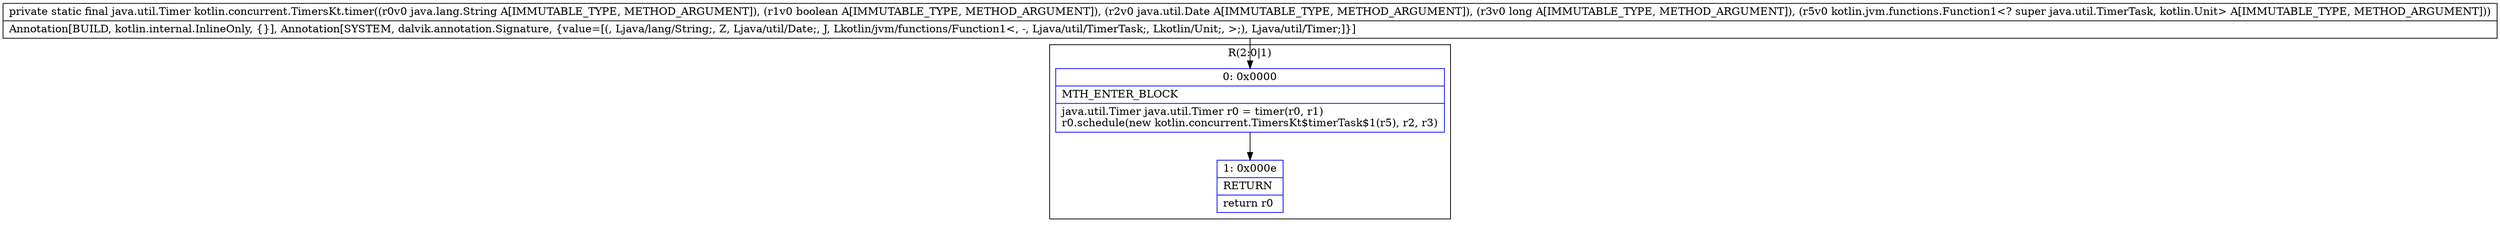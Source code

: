 digraph "CFG forkotlin.concurrent.TimersKt.timer(Ljava\/lang\/String;ZLjava\/util\/Date;JLkotlin\/jvm\/functions\/Function1;)Ljava\/util\/Timer;" {
subgraph cluster_Region_674063261 {
label = "R(2:0|1)";
node [shape=record,color=blue];
Node_0 [shape=record,label="{0\:\ 0x0000|MTH_ENTER_BLOCK\l|java.util.Timer java.util.Timer r0 = timer(r0, r1)\lr0.schedule(new kotlin.concurrent.TimersKt$timerTask$1(r5), r2, r3)\l}"];
Node_1 [shape=record,label="{1\:\ 0x000e|RETURN\l|return r0\l}"];
}
MethodNode[shape=record,label="{private static final java.util.Timer kotlin.concurrent.TimersKt.timer((r0v0 java.lang.String A[IMMUTABLE_TYPE, METHOD_ARGUMENT]), (r1v0 boolean A[IMMUTABLE_TYPE, METHOD_ARGUMENT]), (r2v0 java.util.Date A[IMMUTABLE_TYPE, METHOD_ARGUMENT]), (r3v0 long A[IMMUTABLE_TYPE, METHOD_ARGUMENT]), (r5v0 kotlin.jvm.functions.Function1\<? super java.util.TimerTask, kotlin.Unit\> A[IMMUTABLE_TYPE, METHOD_ARGUMENT]))  | Annotation[BUILD, kotlin.internal.InlineOnly, \{\}], Annotation[SYSTEM, dalvik.annotation.Signature, \{value=[(, Ljava\/lang\/String;, Z, Ljava\/util\/Date;, J, Lkotlin\/jvm\/functions\/Function1\<, \-, Ljava\/util\/TimerTask;, Lkotlin\/Unit;, \>;), Ljava\/util\/Timer;]\}]\l}"];
MethodNode -> Node_0;
Node_0 -> Node_1;
}

